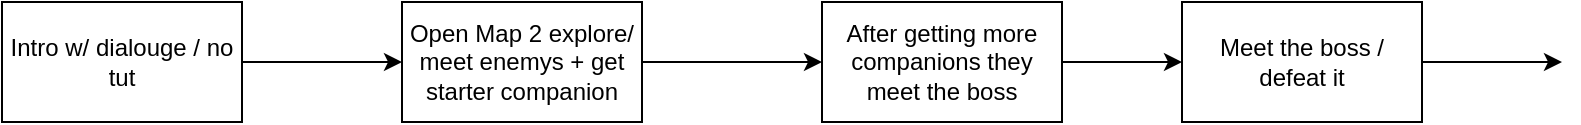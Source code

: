 <mxfile version="24.3.1" type="github">
  <diagram name="Page-1" id="UzpHlQEHdBbeiQkt2dOt">
    <mxGraphModel dx="863" dy="672" grid="1" gridSize="10" guides="1" tooltips="1" connect="1" arrows="1" fold="1" page="1" pageScale="1" pageWidth="850" pageHeight="1100" math="0" shadow="0">
      <root>
        <mxCell id="0" />
        <mxCell id="1" parent="0" />
        <mxCell id="9NYJH5eUAhIsgToiFgUX-1" value="Intro w/ dialouge / no tut" style="rounded=0;whiteSpace=wrap;html=1;" vertex="1" parent="1">
          <mxGeometry x="50" y="130" width="120" height="60" as="geometry" />
        </mxCell>
        <mxCell id="9NYJH5eUAhIsgToiFgUX-2" value="Open Map 2 explore/ meet enemys + get starter companion" style="rounded=0;whiteSpace=wrap;html=1;" vertex="1" parent="1">
          <mxGeometry x="250" y="130" width="120" height="60" as="geometry" />
        </mxCell>
        <mxCell id="9NYJH5eUAhIsgToiFgUX-3" value="After getting more companions they meet the boss" style="rounded=0;whiteSpace=wrap;html=1;" vertex="1" parent="1">
          <mxGeometry x="460" y="130" width="120" height="60" as="geometry" />
        </mxCell>
        <mxCell id="9NYJH5eUAhIsgToiFgUX-4" value="Meet the boss / defeat it" style="rounded=0;whiteSpace=wrap;html=1;" vertex="1" parent="1">
          <mxGeometry x="640" y="130" width="120" height="60" as="geometry" />
        </mxCell>
        <mxCell id="9NYJH5eUAhIsgToiFgUX-5" value="" style="endArrow=classic;html=1;rounded=0;exitX=1;exitY=0.5;exitDx=0;exitDy=0;entryX=0;entryY=0.5;entryDx=0;entryDy=0;" edge="1" parent="1" source="9NYJH5eUAhIsgToiFgUX-1" target="9NYJH5eUAhIsgToiFgUX-2">
          <mxGeometry width="50" height="50" relative="1" as="geometry">
            <mxPoint x="400" y="420" as="sourcePoint" />
            <mxPoint x="450" y="370" as="targetPoint" />
            <Array as="points">
              <mxPoint x="200" y="160" />
            </Array>
          </mxGeometry>
        </mxCell>
        <mxCell id="9NYJH5eUAhIsgToiFgUX-6" value="" style="endArrow=classic;html=1;rounded=0;exitX=1;exitY=0.5;exitDx=0;exitDy=0;entryX=0;entryY=0.5;entryDx=0;entryDy=0;" edge="1" parent="1" source="9NYJH5eUAhIsgToiFgUX-2" target="9NYJH5eUAhIsgToiFgUX-3">
          <mxGeometry width="50" height="50" relative="1" as="geometry">
            <mxPoint x="370" y="220" as="sourcePoint" />
            <mxPoint x="450" y="370" as="targetPoint" />
          </mxGeometry>
        </mxCell>
        <mxCell id="9NYJH5eUAhIsgToiFgUX-7" value="" style="endArrow=classic;html=1;rounded=0;exitX=1;exitY=0.5;exitDx=0;exitDy=0;entryX=0;entryY=0.5;entryDx=0;entryDy=0;" edge="1" parent="1" source="9NYJH5eUAhIsgToiFgUX-3" target="9NYJH5eUAhIsgToiFgUX-4">
          <mxGeometry width="50" height="50" relative="1" as="geometry">
            <mxPoint x="400" y="420" as="sourcePoint" />
            <mxPoint x="450" y="370" as="targetPoint" />
          </mxGeometry>
        </mxCell>
        <mxCell id="9NYJH5eUAhIsgToiFgUX-8" value="" style="endArrow=classic;html=1;rounded=0;exitX=1;exitY=0.5;exitDx=0;exitDy=0;" edge="1" parent="1" source="9NYJH5eUAhIsgToiFgUX-4">
          <mxGeometry width="50" height="50" relative="1" as="geometry">
            <mxPoint x="400" y="420" as="sourcePoint" />
            <mxPoint x="830" y="160" as="targetPoint" />
          </mxGeometry>
        </mxCell>
      </root>
    </mxGraphModel>
  </diagram>
</mxfile>
